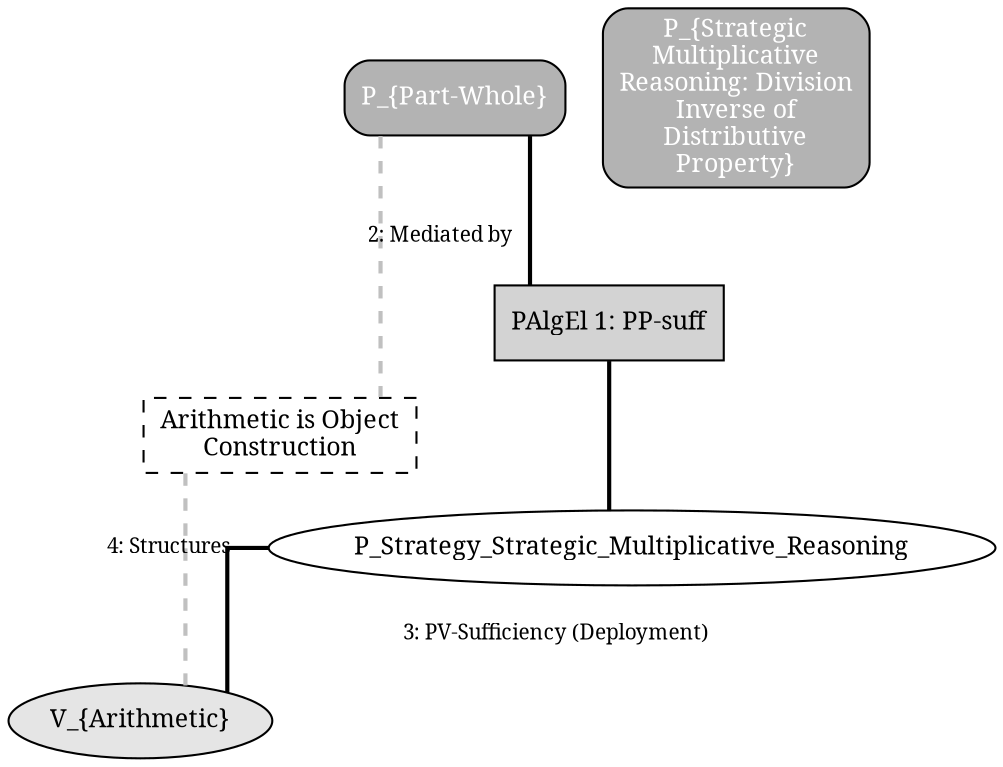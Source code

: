 // MUD for Strategic_Multiplicative_Reasoning:_Division_Inverse_of_Distributive_Property
digraph {
	graph [rankdir=TB splines=ortho]
	node [fontname=Serif fontsize=12]
	edge [arrowhead=stealth fontname=Serif fontsize=10 penwidth=2.0]
	"P_Embodied_Part-Whole" [label="P_{Part-Whole}" fillcolor=gray70 fontcolor=white shape=box style="filled,rounded"]
	"P_Strategy_Strategic_Multiplicative_Reasoning:_Division_Inverse_of_Distributive_Property" [label="P_{Strategic\nMultiplicative\nReasoning: Division\nInverse of\nDistributive\nProperty}" fillcolor=gray70 fontcolor=white shape=box style="filled,rounded"]
	V_Arithmetic [label="V_{Arithmetic}" fillcolor=gray90 shape=ellipse style=filled]
	"Arithmetic is Object Construction" [label="Arithmetic is Object\nConstruction" shape=box style=dashed]
	PAlgEl_1 [label="PAlgEl 1: PP-suff" fillcolor=lightgray fontcolor=black shape=box style=filled]
	"P_Embodied_Part-Whole" -> PAlgEl_1 [arrowhead=none color=black style=solid]
	PAlgEl_1 -> P_Strategy_Strategic_Multiplicative_Reasoning:_Division_Inverse_of_Distributive_Property [color=black style=solid]
	"P_Embodied_Part-Whole" -> "Arithmetic is Object Construction" [label="2: Mediated by" color=gray style=dashed]
	P_Strategy_Strategic_Multiplicative_Reasoning:_Division_Inverse_of_Distributive_Property -> V_Arithmetic [label="3: PV-Sufficiency (Deployment)" color=black style=solid]
	"Arithmetic is Object Construction" -> V_Arithmetic [label="4: Structures" color=gray style=dashed]
}
